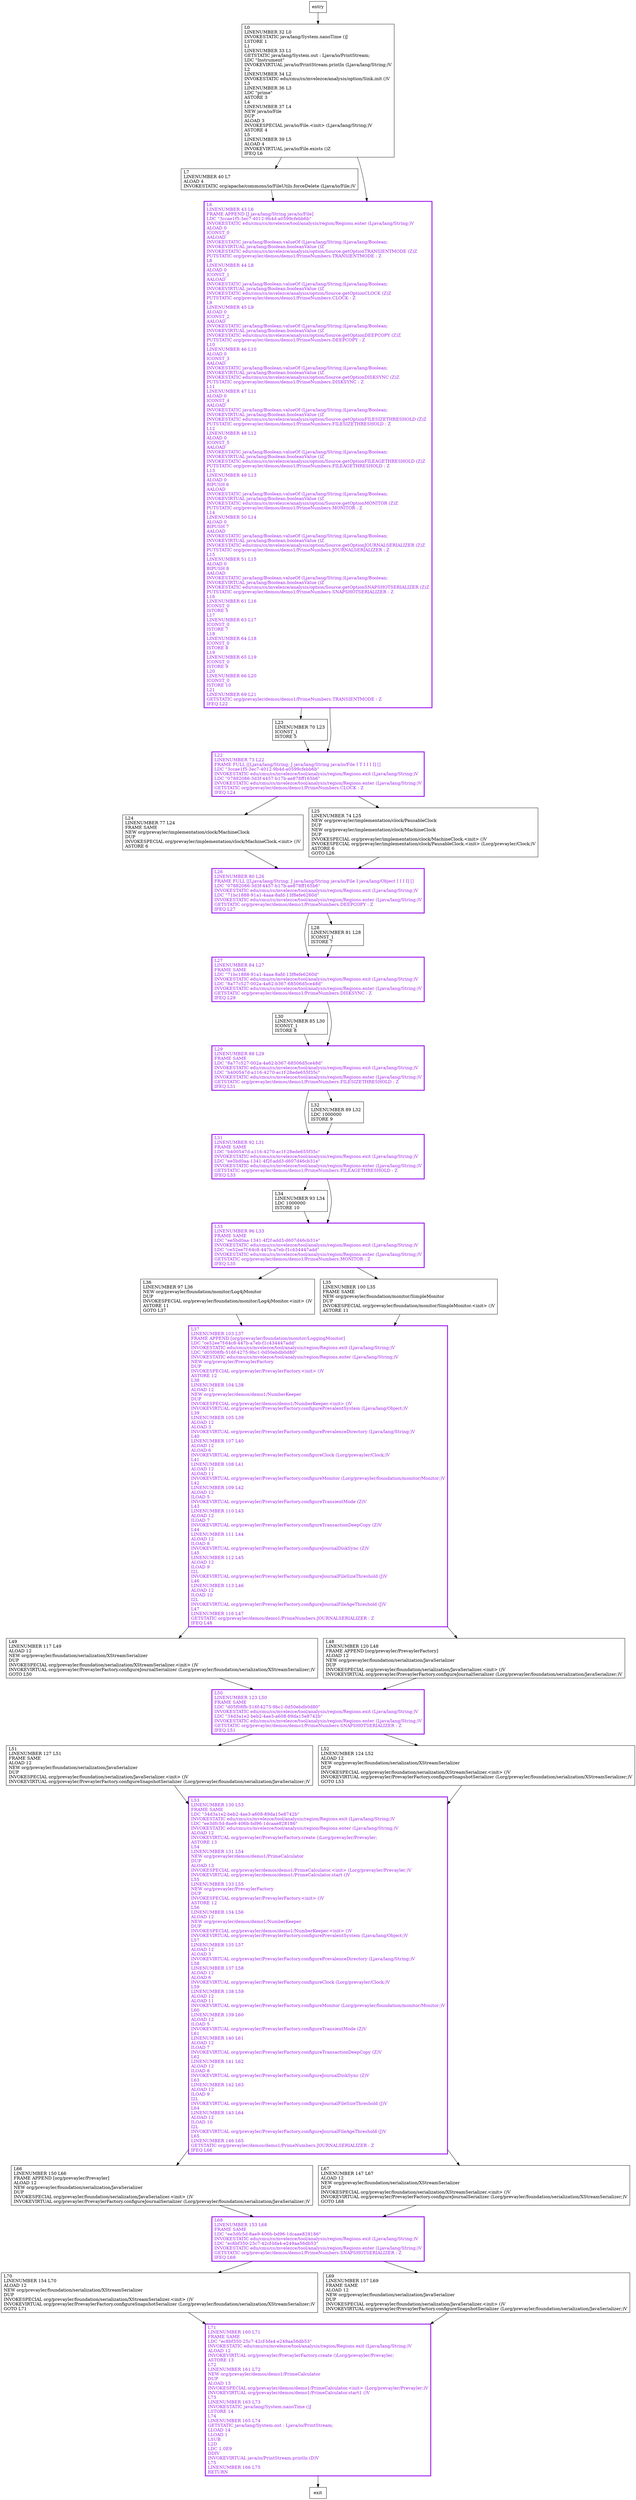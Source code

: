 digraph main {
node [shape=record];
1500541772 [label="L30\lLINENUMBER 85 L30\lICONST_1\lISTORE 8\l"];
1971965892 [label="L66\lLINENUMBER 150 L66\lFRAME APPEND [org/prevayler/Prevayler]\lALOAD 12\lNEW org/prevayler/foundation/serialization/JavaSerializer\lDUP\lINVOKESPECIAL org/prevayler/foundation/serialization/JavaSerializer.\<init\> ()V\lINVOKEVIRTUAL org/prevayler/PrevaylerFactory.configureJournalSerializer (Lorg/prevayler/foundation/serialization/JavaSerializer;)V\l"];
1791217204 [label="L24\lLINENUMBER 77 L24\lFRAME SAME\lNEW org/prevayler/implementation/clock/MachineClock\lDUP\lINVOKESPECIAL org/prevayler/implementation/clock/MachineClock.\<init\> ()V\lASTORE 6\l"];
1046102247 [label="L68\lLINENUMBER 153 L68\lFRAME SAME\lLDC \"ee3dfc5d-8ae9-406b-bd96-1dcaae828186\"\lINVOKESTATIC edu/cmu/cs/mvelezce/tool/analysis/region/Regions.exit (Ljava/lang/String;)V\lLDC \"ec8bf350-25c7-42cf-bfa4-e249aa56db53\"\lINVOKESTATIC edu/cmu/cs/mvelezce/tool/analysis/region/Regions.enter (Ljava/lang/String;)V\lGETSTATIC org/prevayler/demos/demo1/PrimeNumbers.SNAPSHOTSERIALIZER : Z\lIFEQ L69\l"];
313477108 [label="L0\lLINENUMBER 32 L0\lINVOKESTATIC java/lang/System.nanoTime ()J\lLSTORE 1\lL1\lLINENUMBER 33 L1\lGETSTATIC java/lang/System.out : Ljava/io/PrintStream;\lLDC \"Instrument\"\lINVOKEVIRTUAL java/io/PrintStream.println (Ljava/lang/String;)V\lL2\lLINENUMBER 34 L2\lINVOKESTATIC edu/cmu/cs/mvelezce/analysis/option/Sink.init ()V\lL3\lLINENUMBER 36 L3\lLDC \"prime\"\lASTORE 3\lL4\lLINENUMBER 37 L4\lNEW java/io/File\lDUP\lALOAD 3\lINVOKESPECIAL java/io/File.\<init\> (Ljava/lang/String;)V\lASTORE 4\lL5\lLINENUMBER 39 L5\lALOAD 4\lINVOKEVIRTUAL java/io/File.exists ()Z\lIFEQ L6\l"];
63535244 [label="L70\lLINENUMBER 154 L70\lALOAD 12\lNEW org/prevayler/foundation/serialization/XStreamSerializer\lDUP\lINVOKESPECIAL org/prevayler/foundation/serialization/XStreamSerializer.\<init\> ()V\lINVOKEVIRTUAL org/prevayler/PrevaylerFactory.configureSnapshotSerializer (Lorg/prevayler/foundation/serialization/XStreamSerializer;)V\lGOTO L71\l"];
569505294 [label="L51\lLINENUMBER 127 L51\lFRAME SAME\lALOAD 12\lNEW org/prevayler/foundation/serialization/JavaSerializer\lDUP\lINVOKESPECIAL org/prevayler/foundation/serialization/JavaSerializer.\<init\> ()V\lINVOKEVIRTUAL org/prevayler/PrevaylerFactory.configureSnapshotSerializer (Lorg/prevayler/foundation/serialization/JavaSerializer;)V\l"];
1338228148 [label="L27\lLINENUMBER 84 L27\lFRAME SAME\lLDC \"71bc1888-91a1-4aaa-8afd-13f8efe6260d\"\lINVOKESTATIC edu/cmu/cs/mvelezce/tool/analysis/region/Regions.exit (Ljava/lang/String;)V\lLDC \"8a77c527-002a-4a62-b367-68506d5ce48d\"\lINVOKESTATIC edu/cmu/cs/mvelezce/tool/analysis/region/Regions.enter (Ljava/lang/String;)V\lGETSTATIC org/prevayler/demos/demo1/PrimeNumbers.DISKSYNC : Z\lIFEQ L29\l"];
1086362495 [label="L50\lLINENUMBER 123 L50\lFRAME SAME\lLDC \"d05f08fb-516f-4275-9bc1-0d50ebdb0d80\"\lINVOKESTATIC edu/cmu/cs/mvelezce/tool/analysis/region/Regions.exit (Ljava/lang/String;)V\lLDC \"34d3a1e2-beb2-4ae3-a608-89da15e8742b\"\lINVOKESTATIC edu/cmu/cs/mvelezce/tool/analysis/region/Regions.enter (Ljava/lang/String;)V\lGETSTATIC org/prevayler/demos/demo1/PrimeNumbers.SNAPSHOTSERIALIZER : Z\lIFEQ L51\l"];
866624970 [label="L7\lLINENUMBER 40 L7\lALOAD 4\lINVOKESTATIC org/apache/commons/io/FileUtils.forceDelete (Ljava/io/File;)V\l"];
70885616 [label="L23\lLINENUMBER 70 L23\lICONST_1\lISTORE 5\l"];
823585266 [label="L53\lLINENUMBER 130 L53\lFRAME SAME\lLDC \"34d3a1e2-beb2-4ae3-a608-89da15e8742b\"\lINVOKESTATIC edu/cmu/cs/mvelezce/tool/analysis/region/Regions.exit (Ljava/lang/String;)V\lLDC \"ee3dfc5d-8ae9-406b-bd96-1dcaae828186\"\lINVOKESTATIC edu/cmu/cs/mvelezce/tool/analysis/region/Regions.enter (Ljava/lang/String;)V\lALOAD 12\lINVOKEVIRTUAL org/prevayler/PrevaylerFactory.create ()Lorg/prevayler/Prevayler;\lASTORE 13\lL54\lLINENUMBER 131 L54\lNEW org/prevayler/demos/demo1/PrimeCalculator\lDUP\lALOAD 13\lINVOKESPECIAL org/prevayler/demos/demo1/PrimeCalculator.\<init\> (Lorg/prevayler/Prevayler;)V\lINVOKEVIRTUAL org/prevayler/demos/demo1/PrimeCalculator.start ()V\lL55\lLINENUMBER 133 L55\lNEW org/prevayler/PrevaylerFactory\lDUP\lINVOKESPECIAL org/prevayler/PrevaylerFactory.\<init\> ()V\lASTORE 12\lL56\lLINENUMBER 134 L56\lALOAD 12\lNEW org/prevayler/demos/demo1/NumberKeeper\lDUP\lINVOKESPECIAL org/prevayler/demos/demo1/NumberKeeper.\<init\> ()V\lINVOKEVIRTUAL org/prevayler/PrevaylerFactory.configurePrevalentSystem (Ljava/lang/Object;)V\lL57\lLINENUMBER 135 L57\lALOAD 12\lALOAD 3\lINVOKEVIRTUAL org/prevayler/PrevaylerFactory.configurePrevalenceDirectory (Ljava/lang/String;)V\lL58\lLINENUMBER 137 L58\lALOAD 12\lALOAD 6\lINVOKEVIRTUAL org/prevayler/PrevaylerFactory.configureClock (Lorg/prevayler/Clock;)V\lL59\lLINENUMBER 138 L59\lALOAD 12\lALOAD 11\lINVOKEVIRTUAL org/prevayler/PrevaylerFactory.configureMonitor (Lorg/prevayler/foundation/monitor/Monitor;)V\lL60\lLINENUMBER 139 L60\lALOAD 12\lILOAD 5\lINVOKEVIRTUAL org/prevayler/PrevaylerFactory.configureTransientMode (Z)V\lL61\lLINENUMBER 140 L61\lALOAD 12\lILOAD 7\lINVOKEVIRTUAL org/prevayler/PrevaylerFactory.configureTransactionDeepCopy (Z)V\lL62\lLINENUMBER 141 L62\lALOAD 12\lILOAD 8\lINVOKEVIRTUAL org/prevayler/PrevaylerFactory.configureJournalDiskSync (Z)V\lL63\lLINENUMBER 142 L63\lALOAD 12\lILOAD 9\lI2L\lINVOKEVIRTUAL org/prevayler/PrevaylerFactory.configureJournalFileSizeThreshold (J)V\lL64\lLINENUMBER 143 L64\lALOAD 12\lILOAD 10\lI2L\lINVOKEVIRTUAL org/prevayler/PrevaylerFactory.configureJournalFileAgeThreshold (J)V\lL65\lLINENUMBER 146 L65\lGETSTATIC org/prevayler/demos/demo1/PrimeNumbers.JOURNALSERIALIZER : Z\lIFEQ L66\l"];
2063267330 [label="L29\lLINENUMBER 88 L29\lFRAME SAME\lLDC \"8a77c527-002a-4a62-b367-68506d5ce48d\"\lINVOKESTATIC edu/cmu/cs/mvelezce/tool/analysis/region/Regions.exit (Ljava/lang/String;)V\lLDC \"b400547d-a116-4270-ac1f-28ede655f35c\"\lINVOKESTATIC edu/cmu/cs/mvelezce/tool/analysis/region/Regions.enter (Ljava/lang/String;)V\lGETSTATIC org/prevayler/demos/demo1/PrimeNumbers.FILESIZETHRESHOLD : Z\lIFEQ L31\l"];
1682227027 [label="L25\lLINENUMBER 74 L25\lNEW org/prevayler/implementation/clock/PausableClock\lDUP\lNEW org/prevayler/implementation/clock/MachineClock\lDUP\lINVOKESPECIAL org/prevayler/implementation/clock/MachineClock.\<init\> ()V\lINVOKESPECIAL org/prevayler/implementation/clock/PausableClock.\<init\> (Lorg/prevayler/Clock;)V\lASTORE 6\lGOTO L26\l"];
1409732255 [label="L36\lLINENUMBER 97 L36\lNEW org/prevayler/foundation/monitor/Log4jMonitor\lDUP\lINVOKESPECIAL org/prevayler/foundation/monitor/Log4jMonitor.\<init\> ()V\lASTORE 11\lGOTO L37\l"];
360584434 [label="L52\lLINENUMBER 124 L52\lALOAD 12\lNEW org/prevayler/foundation/serialization/XStreamSerializer\lDUP\lINVOKESPECIAL org/prevayler/foundation/serialization/XStreamSerializer.\<init\> ()V\lINVOKEVIRTUAL org/prevayler/PrevaylerFactory.configureSnapshotSerializer (Lorg/prevayler/foundation/serialization/XStreamSerializer;)V\lGOTO L53\l"];
193743819 [label="L31\lLINENUMBER 92 L31\lFRAME SAME\lLDC \"b400547d-a116-4270-ac1f-28ede655f35c\"\lINVOKESTATIC edu/cmu/cs/mvelezce/tool/analysis/region/Regions.exit (Ljava/lang/String;)V\lLDC \"ee5bd0aa-1341-4f2f-add3-d607d46cb31e\"\lINVOKESTATIC edu/cmu/cs/mvelezce/tool/analysis/region/Regions.enter (Ljava/lang/String;)V\lGETSTATIC org/prevayler/demos/demo1/PrimeNumbers.FILEAGETHRESHOLD : Z\lIFEQ L33\l"];
1821247347 [label="L34\lLINENUMBER 93 L34\lLDC 1000000\lISTORE 10\l"];
918485243 [label="L33\lLINENUMBER 96 L33\lFRAME SAME\lLDC \"ee5bd0aa-1341-4f2f-add3-d607d46cb31e\"\lINVOKESTATIC edu/cmu/cs/mvelezce/tool/analysis/region/Regions.exit (Ljava/lang/String;)V\lLDC \"ce52ee7f-64c8-447b-a7eb-f1c434447add\"\lINVOKESTATIC edu/cmu/cs/mvelezce/tool/analysis/region/Regions.enter (Ljava/lang/String;)V\lGETSTATIC org/prevayler/demos/demo1/PrimeNumbers.MONITOR : Z\lIFEQ L35\l"];
467228516 [label="L32\lLINENUMBER 89 L32\lLDC 1000000\lISTORE 9\l"];
95804218 [label="L35\lLINENUMBER 100 L35\lFRAME SAME\lNEW org/prevayler/foundation/monitor/SimpleMonitor\lDUP\lINVOKESPECIAL org/prevayler/foundation/monitor/SimpleMonitor.\<init\> ()V\lASTORE 11\l"];
990214166 [label="L28\lLINENUMBER 81 L28\lICONST_1\lISTORE 7\l"];
575722396 [label="L49\lLINENUMBER 117 L49\lALOAD 12\lNEW org/prevayler/foundation/serialization/XStreamSerializer\lDUP\lINVOKESPECIAL org/prevayler/foundation/serialization/XStreamSerializer.\<init\> ()V\lINVOKEVIRTUAL org/prevayler/PrevaylerFactory.configureJournalSerializer (Lorg/prevayler/foundation/serialization/XStreamSerializer;)V\lGOTO L50\l"];
104113058 [label="L26\lLINENUMBER 80 L26\lFRAME FULL [[Ljava/lang/String; J java/lang/String java/io/File I java/lang/Object I I I I] []\lLDC \"07882086-3d3f-4457-b17b-ae878ff165b6\"\lINVOKESTATIC edu/cmu/cs/mvelezce/tool/analysis/region/Regions.exit (Ljava/lang/String;)V\lLDC \"71bc1888-91a1-4aaa-8afd-13f8efe6260d\"\lINVOKESTATIC edu/cmu/cs/mvelezce/tool/analysis/region/Regions.enter (Ljava/lang/String;)V\lGETSTATIC org/prevayler/demos/demo1/PrimeNumbers.DEEPCOPY : Z\lIFEQ L27\l"];
160933279 [label="L48\lLINENUMBER 120 L48\lFRAME APPEND [org/prevayler/PrevaylerFactory]\lALOAD 12\lNEW org/prevayler/foundation/serialization/JavaSerializer\lDUP\lINVOKESPECIAL org/prevayler/foundation/serialization/JavaSerializer.\<init\> ()V\lINVOKEVIRTUAL org/prevayler/PrevaylerFactory.configureJournalSerializer (Lorg/prevayler/foundation/serialization/JavaSerializer;)V\l"];
1728131769 [label="L6\lLINENUMBER 43 L6\lFRAME APPEND [J java/lang/String java/io/File]\lLDC \"3ccae1f5-3ec7-4012-9b4d-a0599cfebb6b\"\lINVOKESTATIC edu/cmu/cs/mvelezce/tool/analysis/region/Regions.enter (Ljava/lang/String;)V\lALOAD 0\lICONST_0\lAALOAD\lINVOKESTATIC java/lang/Boolean.valueOf (Ljava/lang/String;)Ljava/lang/Boolean;\lINVOKEVIRTUAL java/lang/Boolean.booleanValue ()Z\lINVOKESTATIC edu/cmu/cs/mvelezce/analysis/option/Source.getOptionTRANSIENTMODE (Z)Z\lPUTSTATIC org/prevayler/demos/demo1/PrimeNumbers.TRANSIENTMODE : Z\lL8\lLINENUMBER 44 L8\lALOAD 0\lICONST_1\lAALOAD\lINVOKESTATIC java/lang/Boolean.valueOf (Ljava/lang/String;)Ljava/lang/Boolean;\lINVOKEVIRTUAL java/lang/Boolean.booleanValue ()Z\lINVOKESTATIC edu/cmu/cs/mvelezce/analysis/option/Source.getOptionCLOCK (Z)Z\lPUTSTATIC org/prevayler/demos/demo1/PrimeNumbers.CLOCK : Z\lL9\lLINENUMBER 45 L9\lALOAD 0\lICONST_2\lAALOAD\lINVOKESTATIC java/lang/Boolean.valueOf (Ljava/lang/String;)Ljava/lang/Boolean;\lINVOKEVIRTUAL java/lang/Boolean.booleanValue ()Z\lINVOKESTATIC edu/cmu/cs/mvelezce/analysis/option/Source.getOptionDEEPCOPY (Z)Z\lPUTSTATIC org/prevayler/demos/demo1/PrimeNumbers.DEEPCOPY : Z\lL10\lLINENUMBER 46 L10\lALOAD 0\lICONST_3\lAALOAD\lINVOKESTATIC java/lang/Boolean.valueOf (Ljava/lang/String;)Ljava/lang/Boolean;\lINVOKEVIRTUAL java/lang/Boolean.booleanValue ()Z\lINVOKESTATIC edu/cmu/cs/mvelezce/analysis/option/Source.getOptionDISKSYNC (Z)Z\lPUTSTATIC org/prevayler/demos/demo1/PrimeNumbers.DISKSYNC : Z\lL11\lLINENUMBER 47 L11\lALOAD 0\lICONST_4\lAALOAD\lINVOKESTATIC java/lang/Boolean.valueOf (Ljava/lang/String;)Ljava/lang/Boolean;\lINVOKEVIRTUAL java/lang/Boolean.booleanValue ()Z\lINVOKESTATIC edu/cmu/cs/mvelezce/analysis/option/Source.getOptionFILESIZETHRESHOLD (Z)Z\lPUTSTATIC org/prevayler/demos/demo1/PrimeNumbers.FILESIZETHRESHOLD : Z\lL12\lLINENUMBER 48 L12\lALOAD 0\lICONST_5\lAALOAD\lINVOKESTATIC java/lang/Boolean.valueOf (Ljava/lang/String;)Ljava/lang/Boolean;\lINVOKEVIRTUAL java/lang/Boolean.booleanValue ()Z\lINVOKESTATIC edu/cmu/cs/mvelezce/analysis/option/Source.getOptionFILEAGETHRESHOLD (Z)Z\lPUTSTATIC org/prevayler/demos/demo1/PrimeNumbers.FILEAGETHRESHOLD : Z\lL13\lLINENUMBER 49 L13\lALOAD 0\lBIPUSH 6\lAALOAD\lINVOKESTATIC java/lang/Boolean.valueOf (Ljava/lang/String;)Ljava/lang/Boolean;\lINVOKEVIRTUAL java/lang/Boolean.booleanValue ()Z\lINVOKESTATIC edu/cmu/cs/mvelezce/analysis/option/Source.getOptionMONITOR (Z)Z\lPUTSTATIC org/prevayler/demos/demo1/PrimeNumbers.MONITOR : Z\lL14\lLINENUMBER 50 L14\lALOAD 0\lBIPUSH 7\lAALOAD\lINVOKESTATIC java/lang/Boolean.valueOf (Ljava/lang/String;)Ljava/lang/Boolean;\lINVOKEVIRTUAL java/lang/Boolean.booleanValue ()Z\lINVOKESTATIC edu/cmu/cs/mvelezce/analysis/option/Source.getOptionJOURNALSERIALIZER (Z)Z\lPUTSTATIC org/prevayler/demos/demo1/PrimeNumbers.JOURNALSERIALIZER : Z\lL15\lLINENUMBER 51 L15\lALOAD 0\lBIPUSH 8\lAALOAD\lINVOKESTATIC java/lang/Boolean.valueOf (Ljava/lang/String;)Ljava/lang/Boolean;\lINVOKEVIRTUAL java/lang/Boolean.booleanValue ()Z\lINVOKESTATIC edu/cmu/cs/mvelezce/analysis/option/Source.getOptionSNAPSHOTSERIALIZER (Z)Z\lPUTSTATIC org/prevayler/demos/demo1/PrimeNumbers.SNAPSHOTSERIALIZER : Z\lL16\lLINENUMBER 61 L16\lICONST_0\lISTORE 5\lL17\lLINENUMBER 63 L17\lICONST_0\lISTORE 7\lL18\lLINENUMBER 64 L18\lICONST_0\lISTORE 8\lL19\lLINENUMBER 65 L19\lICONST_0\lISTORE 9\lL20\lLINENUMBER 66 L20\lICONST_0\lISTORE 10\lL21\lLINENUMBER 69 L21\lGETSTATIC org/prevayler/demos/demo1/PrimeNumbers.TRANSIENTMODE : Z\lIFEQ L22\l"];
1824643707 [label="L22\lLINENUMBER 73 L22\lFRAME FULL [[Ljava/lang/String; J java/lang/String java/io/File I T I I I I] []\lLDC \"3ccae1f5-3ec7-4012-9b4d-a0599cfebb6b\"\lINVOKESTATIC edu/cmu/cs/mvelezce/tool/analysis/region/Regions.exit (Ljava/lang/String;)V\lLDC \"07882086-3d3f-4457-b17b-ae878ff165b6\"\lINVOKESTATIC edu/cmu/cs/mvelezce/tool/analysis/region/Regions.enter (Ljava/lang/String;)V\lGETSTATIC org/prevayler/demos/demo1/PrimeNumbers.CLOCK : Z\lIFEQ L24\l"];
939878311 [label="L69\lLINENUMBER 157 L69\lFRAME SAME\lALOAD 12\lNEW org/prevayler/foundation/serialization/JavaSerializer\lDUP\lINVOKESPECIAL org/prevayler/foundation/serialization/JavaSerializer.\<init\> ()V\lINVOKEVIRTUAL org/prevayler/PrevaylerFactory.configureSnapshotSerializer (Lorg/prevayler/foundation/serialization/JavaSerializer;)V\l"];
1752418278 [label="L71\lLINENUMBER 160 L71\lFRAME SAME\lLDC \"ec8bf350-25c7-42cf-bfa4-e249aa56db53\"\lINVOKESTATIC edu/cmu/cs/mvelezce/tool/analysis/region/Regions.exit (Ljava/lang/String;)V\lALOAD 12\lINVOKEVIRTUAL org/prevayler/PrevaylerFactory.create ()Lorg/prevayler/Prevayler;\lASTORE 13\lL72\lLINENUMBER 161 L72\lNEW org/prevayler/demos/demo1/PrimeCalculator\lDUP\lALOAD 13\lINVOKESPECIAL org/prevayler/demos/demo1/PrimeCalculator.\<init\> (Lorg/prevayler/Prevayler;)V\lINVOKEVIRTUAL org/prevayler/demos/demo1/PrimeCalculator.start1 ()V\lL73\lLINENUMBER 163 L73\lINVOKESTATIC java/lang/System.nanoTime ()J\lLSTORE 14\lL74\lLINENUMBER 165 L74\lGETSTATIC java/lang/System.out : Ljava/io/PrintStream;\lLLOAD 14\lLLOAD 1\lLSUB\lL2D\lLDC 1.0E9\lDDIV\lINVOKEVIRTUAL java/io/PrintStream.println (D)V\lL75\lLINENUMBER 166 L75\lRETURN\l"];
364809668 [label="L37\lLINENUMBER 103 L37\lFRAME APPEND [org/prevayler/foundation/monitor/LoggingMonitor]\lLDC \"ce52ee7f-64c8-447b-a7eb-f1c434447add\"\lINVOKESTATIC edu/cmu/cs/mvelezce/tool/analysis/region/Regions.exit (Ljava/lang/String;)V\lLDC \"d05f08fb-516f-4275-9bc1-0d50ebdb0d80\"\lINVOKESTATIC edu/cmu/cs/mvelezce/tool/analysis/region/Regions.enter (Ljava/lang/String;)V\lNEW org/prevayler/PrevaylerFactory\lDUP\lINVOKESPECIAL org/prevayler/PrevaylerFactory.\<init\> ()V\lASTORE 12\lL38\lLINENUMBER 104 L38\lALOAD 12\lNEW org/prevayler/demos/demo1/NumberKeeper\lDUP\lINVOKESPECIAL org/prevayler/demos/demo1/NumberKeeper.\<init\> ()V\lINVOKEVIRTUAL org/prevayler/PrevaylerFactory.configurePrevalentSystem (Ljava/lang/Object;)V\lL39\lLINENUMBER 105 L39\lALOAD 12\lALOAD 3\lINVOKEVIRTUAL org/prevayler/PrevaylerFactory.configurePrevalenceDirectory (Ljava/lang/String;)V\lL40\lLINENUMBER 107 L40\lALOAD 12\lALOAD 6\lINVOKEVIRTUAL org/prevayler/PrevaylerFactory.configureClock (Lorg/prevayler/Clock;)V\lL41\lLINENUMBER 108 L41\lALOAD 12\lALOAD 11\lINVOKEVIRTUAL org/prevayler/PrevaylerFactory.configureMonitor (Lorg/prevayler/foundation/monitor/Monitor;)V\lL42\lLINENUMBER 109 L42\lALOAD 12\lILOAD 5\lINVOKEVIRTUAL org/prevayler/PrevaylerFactory.configureTransientMode (Z)V\lL43\lLINENUMBER 110 L43\lALOAD 12\lILOAD 7\lINVOKEVIRTUAL org/prevayler/PrevaylerFactory.configureTransactionDeepCopy (Z)V\lL44\lLINENUMBER 111 L44\lALOAD 12\lILOAD 8\lINVOKEVIRTUAL org/prevayler/PrevaylerFactory.configureJournalDiskSync (Z)V\lL45\lLINENUMBER 112 L45\lALOAD 12\lILOAD 9\lI2L\lINVOKEVIRTUAL org/prevayler/PrevaylerFactory.configureJournalFileSizeThreshold (J)V\lL46\lLINENUMBER 113 L46\lALOAD 12\lILOAD 10\lI2L\lINVOKEVIRTUAL org/prevayler/PrevaylerFactory.configureJournalFileAgeThreshold (J)V\lL47\lLINENUMBER 116 L47\lGETSTATIC org/prevayler/demos/demo1/PrimeNumbers.JOURNALSERIALIZER : Z\lIFEQ L48\l"];
1533413117 [label="L67\lLINENUMBER 147 L67\lALOAD 12\lNEW org/prevayler/foundation/serialization/XStreamSerializer\lDUP\lINVOKESPECIAL org/prevayler/foundation/serialization/XStreamSerializer.\<init\> ()V\lINVOKEVIRTUAL org/prevayler/PrevaylerFactory.configureJournalSerializer (Lorg/prevayler/foundation/serialization/XStreamSerializer;)V\lGOTO L68\l"];
entry;
exit;
1500541772 -> 2063267330;
1971965892 -> 1046102247;
1791217204 -> 104113058;
1046102247 -> 939878311;
1046102247 -> 63535244;
313477108 -> 866624970;
313477108 -> 1728131769;
63535244 -> 1752418278;
569505294 -> 823585266;
1338228148 -> 1500541772;
1338228148 -> 2063267330;
1086362495 -> 569505294;
1086362495 -> 360584434;
866624970 -> 1728131769;
70885616 -> 1824643707;
823585266 -> 1971965892;
823585266 -> 1533413117;
2063267330 -> 193743819;
2063267330 -> 467228516;
1682227027 -> 104113058;
1409732255 -> 364809668;
360584434 -> 823585266;
193743819 -> 1821247347;
193743819 -> 918485243;
1821247347 -> 918485243;
918485243 -> 95804218;
918485243 -> 1409732255;
467228516 -> 193743819;
95804218 -> 364809668;
990214166 -> 1338228148;
575722396 -> 1086362495;
104113058 -> 1338228148;
104113058 -> 990214166;
160933279 -> 1086362495;
1728131769 -> 1824643707;
1728131769 -> 70885616;
entry -> 313477108;
1824643707 -> 1791217204;
1824643707 -> 1682227027;
939878311 -> 1752418278;
1752418278 -> exit;
364809668 -> 575722396;
364809668 -> 160933279;
1533413117 -> 1046102247;
1338228148[fontcolor="purple", penwidth=3, color="purple"];
1824643707[fontcolor="purple", penwidth=3, color="purple"];
1086362495[fontcolor="purple", penwidth=3, color="purple"];
823585266[fontcolor="purple", penwidth=3, color="purple"];
2063267330[fontcolor="purple", penwidth=3, color="purple"];
104113058[fontcolor="purple", penwidth=3, color="purple"];
1046102247[fontcolor="purple", penwidth=3, color="purple"];
1728131769[fontcolor="purple", penwidth=3, color="purple"];
1752418278[fontcolor="purple", penwidth=3, color="purple"];
193743819[fontcolor="purple", penwidth=3, color="purple"];
364809668[fontcolor="purple", penwidth=3, color="purple"];
918485243[fontcolor="purple", penwidth=3, color="purple"];
}
